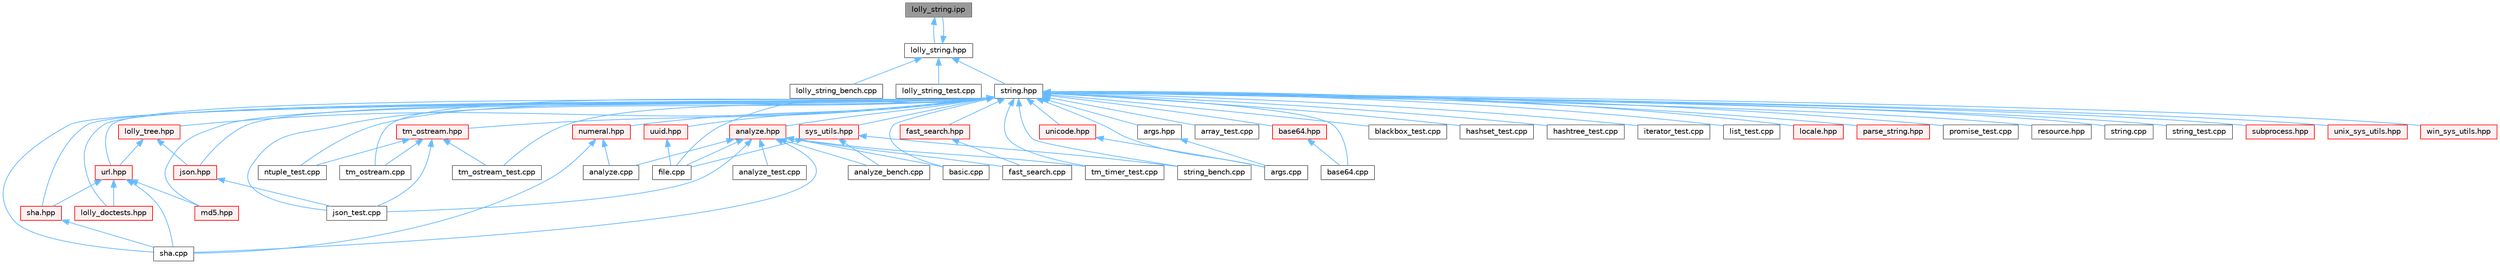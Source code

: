digraph "lolly_string.ipp"
{
 // LATEX_PDF_SIZE
  bgcolor="transparent";
  edge [fontname=Helvetica,fontsize=10,labelfontname=Helvetica,labelfontsize=10];
  node [fontname=Helvetica,fontsize=10,shape=box,height=0.2,width=0.4];
  Node1 [id="Node000001",label="lolly_string.ipp",height=0.2,width=0.4,color="gray40", fillcolor="grey60", style="filled", fontcolor="black",tooltip=" "];
  Node1 -> Node2 [id="edge1_Node000001_Node000002",dir="back",color="steelblue1",style="solid",tooltip=" "];
  Node2 [id="Node000002",label="lolly_string.hpp",height=0.2,width=0.4,color="grey40", fillcolor="white", style="filled",URL="$lolly__string_8hpp.html",tooltip=" "];
  Node2 -> Node1 [id="edge2_Node000002_Node000001",dir="back",color="steelblue1",style="solid",tooltip=" "];
  Node2 -> Node3 [id="edge3_Node000002_Node000003",dir="back",color="steelblue1",style="solid",tooltip=" "];
  Node3 [id="Node000003",label="lolly_string_bench.cpp",height=0.2,width=0.4,color="grey40", fillcolor="white", style="filled",URL="$lolly__string__bench_8cpp.html",tooltip=" "];
  Node2 -> Node4 [id="edge4_Node000002_Node000004",dir="back",color="steelblue1",style="solid",tooltip=" "];
  Node4 [id="Node000004",label="lolly_string_test.cpp",height=0.2,width=0.4,color="grey40", fillcolor="white", style="filled",URL="$lolly__string__test_8cpp.html",tooltip=" "];
  Node2 -> Node5 [id="edge5_Node000002_Node000005",dir="back",color="steelblue1",style="solid",tooltip=" "];
  Node5 [id="Node000005",label="string.hpp",height=0.2,width=0.4,color="grey40", fillcolor="white", style="filled",URL="$string_8hpp.html",tooltip=" "];
  Node5 -> Node6 [id="edge6_Node000005_Node000006",dir="back",color="steelblue1",style="solid",tooltip=" "];
  Node6 [id="Node000006",label="analyze.hpp",height=0.2,width=0.4,color="red", fillcolor="#FFF0F0", style="filled",URL="$analyze_8hpp.html",tooltip=" "];
  Node6 -> Node7 [id="edge7_Node000006_Node000007",dir="back",color="steelblue1",style="solid",tooltip=" "];
  Node7 [id="Node000007",label="analyze.cpp",height=0.2,width=0.4,color="grey40", fillcolor="white", style="filled",URL="$analyze_8cpp.html",tooltip=" "];
  Node6 -> Node8 [id="edge8_Node000006_Node000008",dir="back",color="steelblue1",style="solid",tooltip=" "];
  Node8 [id="Node000008",label="analyze_bench.cpp",height=0.2,width=0.4,color="grey40", fillcolor="white", style="filled",URL="$analyze__bench_8cpp.html",tooltip=" "];
  Node6 -> Node9 [id="edge9_Node000006_Node000009",dir="back",color="steelblue1",style="solid",tooltip=" "];
  Node9 [id="Node000009",label="analyze_test.cpp",height=0.2,width=0.4,color="grey40", fillcolor="white", style="filled",URL="$analyze__test_8cpp.html",tooltip=" "];
  Node6 -> Node10 [id="edge10_Node000006_Node000010",dir="back",color="steelblue1",style="solid",tooltip=" "];
  Node10 [id="Node000010",label="basic.cpp",height=0.2,width=0.4,color="grey40", fillcolor="white", style="filled",URL="$basic_8cpp.html",tooltip=" "];
  Node6 -> Node11 [id="edge11_Node000006_Node000011",dir="back",color="steelblue1",style="solid",tooltip=" "];
  Node11 [id="Node000011",label="fast_search.cpp",height=0.2,width=0.4,color="grey40", fillcolor="white", style="filled",URL="$fast__search_8cpp.html",tooltip=" "];
  Node6 -> Node12 [id="edge12_Node000006_Node000012",dir="back",color="steelblue1",style="solid",tooltip=" "];
  Node12 [id="Node000012",label="file.cpp",height=0.2,width=0.4,color="grey40", fillcolor="white", style="filled",URL="$file_8cpp.html",tooltip=" "];
  Node6 -> Node15 [id="edge13_Node000006_Node000015",dir="back",color="steelblue1",style="solid",tooltip=" "];
  Node15 [id="Node000015",label="json_test.cpp",height=0.2,width=0.4,color="grey40", fillcolor="white", style="filled",URL="$json__test_8cpp.html",tooltip=" "];
  Node6 -> Node20 [id="edge14_Node000006_Node000020",dir="back",color="steelblue1",style="solid",tooltip=" "];
  Node20 [id="Node000020",label="sha.cpp",height=0.2,width=0.4,color="grey40", fillcolor="white", style="filled",URL="$sha_8cpp.html",tooltip=" "];
  Node6 -> Node21 [id="edge15_Node000006_Node000021",dir="back",color="steelblue1",style="solid",tooltip=" "];
  Node21 [id="Node000021",label="tm_timer_test.cpp",height=0.2,width=0.4,color="grey40", fillcolor="white", style="filled",URL="$tm__timer__test_8cpp.html",tooltip=" "];
  Node5 -> Node25 [id="edge16_Node000005_Node000025",dir="back",color="steelblue1",style="solid",tooltip=" "];
  Node25 [id="Node000025",label="args.cpp",height=0.2,width=0.4,color="grey40", fillcolor="white", style="filled",URL="$args_8cpp.html",tooltip=" "];
  Node5 -> Node26 [id="edge17_Node000005_Node000026",dir="back",color="steelblue1",style="solid",tooltip=" "];
  Node26 [id="Node000026",label="args.hpp",height=0.2,width=0.4,color="grey40", fillcolor="white", style="filled",URL="$args_8hpp.html",tooltip=" "];
  Node26 -> Node25 [id="edge18_Node000026_Node000025",dir="back",color="steelblue1",style="solid",tooltip=" "];
  Node5 -> Node27 [id="edge19_Node000005_Node000027",dir="back",color="steelblue1",style="solid",tooltip=" "];
  Node27 [id="Node000027",label="array_test.cpp",height=0.2,width=0.4,color="grey40", fillcolor="white", style="filled",URL="$array__test_8cpp.html",tooltip=" "];
  Node5 -> Node28 [id="edge20_Node000005_Node000028",dir="back",color="steelblue1",style="solid",tooltip=" "];
  Node28 [id="Node000028",label="base64.cpp",height=0.2,width=0.4,color="grey40", fillcolor="white", style="filled",URL="$base64_8cpp.html",tooltip=" "];
  Node5 -> Node29 [id="edge21_Node000005_Node000029",dir="back",color="steelblue1",style="solid",tooltip=" "];
  Node29 [id="Node000029",label="base64.hpp",height=0.2,width=0.4,color="red", fillcolor="#FFF0F0", style="filled",URL="$base64_8hpp.html",tooltip=" "];
  Node29 -> Node28 [id="edge22_Node000029_Node000028",dir="back",color="steelblue1",style="solid",tooltip=" "];
  Node5 -> Node10 [id="edge23_Node000005_Node000010",dir="back",color="steelblue1",style="solid",tooltip=" "];
  Node5 -> Node31 [id="edge24_Node000005_Node000031",dir="back",color="steelblue1",style="solid",tooltip=" "];
  Node31 [id="Node000031",label="blackbox_test.cpp",height=0.2,width=0.4,color="grey40", fillcolor="white", style="filled",URL="$blackbox__test_8cpp.html",tooltip=" "];
  Node5 -> Node32 [id="edge25_Node000005_Node000032",dir="back",color="steelblue1",style="solid",tooltip=" "];
  Node32 [id="Node000032",label="fast_search.hpp",height=0.2,width=0.4,color="red", fillcolor="#FFF0F0", style="filled",URL="$fast__search_8hpp.html",tooltip=" "];
  Node32 -> Node11 [id="edge26_Node000032_Node000011",dir="back",color="steelblue1",style="solid",tooltip=" "];
  Node5 -> Node12 [id="edge27_Node000005_Node000012",dir="back",color="steelblue1",style="solid",tooltip=" "];
  Node5 -> Node34 [id="edge28_Node000005_Node000034",dir="back",color="steelblue1",style="solid",tooltip=" "];
  Node34 [id="Node000034",label="hashset_test.cpp",height=0.2,width=0.4,color="grey40", fillcolor="white", style="filled",URL="$hashset__test_8cpp.html",tooltip=" "];
  Node5 -> Node35 [id="edge29_Node000005_Node000035",dir="back",color="steelblue1",style="solid",tooltip=" "];
  Node35 [id="Node000035",label="hashtree_test.cpp",height=0.2,width=0.4,color="grey40", fillcolor="white", style="filled",URL="$hashtree__test_8cpp.html",tooltip=" "];
  Node5 -> Node36 [id="edge30_Node000005_Node000036",dir="back",color="steelblue1",style="solid",tooltip=" "];
  Node36 [id="Node000036",label="iterator_test.cpp",height=0.2,width=0.4,color="grey40", fillcolor="white", style="filled",URL="$iterator__test_8cpp.html",tooltip=" "];
  Node5 -> Node37 [id="edge31_Node000005_Node000037",dir="back",color="steelblue1",style="solid",tooltip=" "];
  Node37 [id="Node000037",label="json.hpp",height=0.2,width=0.4,color="red", fillcolor="#FFF0F0", style="filled",URL="$json_8hpp.html",tooltip=" "];
  Node37 -> Node15 [id="edge32_Node000037_Node000015",dir="back",color="steelblue1",style="solid",tooltip=" "];
  Node5 -> Node15 [id="edge33_Node000005_Node000015",dir="back",color="steelblue1",style="solid",tooltip=" "];
  Node5 -> Node38 [id="edge34_Node000005_Node000038",dir="back",color="steelblue1",style="solid",tooltip=" "];
  Node38 [id="Node000038",label="list_test.cpp",height=0.2,width=0.4,color="grey40", fillcolor="white", style="filled",URL="$list__test_8cpp.html",tooltip=" "];
  Node5 -> Node39 [id="edge35_Node000005_Node000039",dir="back",color="steelblue1",style="solid",tooltip=" "];
  Node39 [id="Node000039",label="locale.hpp",height=0.2,width=0.4,color="red", fillcolor="#FFF0F0", style="filled",URL="$locale_8hpp.html",tooltip=" "];
  Node5 -> Node40 [id="edge36_Node000005_Node000040",dir="back",color="steelblue1",style="solid",tooltip=" "];
  Node40 [id="Node000040",label="lolly_doctests.hpp",height=0.2,width=0.4,color="red", fillcolor="#FFF0F0", style="filled",URL="$lolly__doctests_8hpp.html",tooltip=" "];
  Node5 -> Node62 [id="edge37_Node000005_Node000062",dir="back",color="steelblue1",style="solid",tooltip=" "];
  Node62 [id="Node000062",label="lolly_tree.hpp",height=0.2,width=0.4,color="red", fillcolor="#FFF0F0", style="filled",URL="$lolly__tree_8hpp.html",tooltip=" "];
  Node62 -> Node37 [id="edge38_Node000062_Node000037",dir="back",color="steelblue1",style="solid",tooltip=" "];
  Node62 -> Node65 [id="edge39_Node000062_Node000065",dir="back",color="steelblue1",style="solid",tooltip=" "];
  Node65 [id="Node000065",label="url.hpp",height=0.2,width=0.4,color="red", fillcolor="#FFF0F0", style="filled",URL="$url_8hpp.html",tooltip=" "];
  Node65 -> Node40 [id="edge40_Node000065_Node000040",dir="back",color="steelblue1",style="solid",tooltip=" "];
  Node65 -> Node72 [id="edge41_Node000065_Node000072",dir="back",color="steelblue1",style="solid",tooltip=" "];
  Node72 [id="Node000072",label="md5.hpp",height=0.2,width=0.4,color="red", fillcolor="#FFF0F0", style="filled",URL="$md5_8hpp.html",tooltip=" "];
  Node65 -> Node20 [id="edge42_Node000065_Node000020",dir="back",color="steelblue1",style="solid",tooltip=" "];
  Node65 -> Node73 [id="edge43_Node000065_Node000073",dir="back",color="steelblue1",style="solid",tooltip=" "];
  Node73 [id="Node000073",label="sha.hpp",height=0.2,width=0.4,color="red", fillcolor="#FFF0F0", style="filled",URL="$sha_8hpp.html",tooltip=" "];
  Node73 -> Node20 [id="edge44_Node000073_Node000020",dir="back",color="steelblue1",style="solid",tooltip=" "];
  Node5 -> Node72 [id="edge45_Node000005_Node000072",dir="back",color="steelblue1",style="solid",tooltip=" "];
  Node5 -> Node49 [id="edge46_Node000005_Node000049",dir="back",color="steelblue1",style="solid",tooltip=" "];
  Node49 [id="Node000049",label="ntuple_test.cpp",height=0.2,width=0.4,color="grey40", fillcolor="white", style="filled",URL="$ntuple__test_8cpp.html",tooltip=" "];
  Node5 -> Node77 [id="edge47_Node000005_Node000077",dir="back",color="steelblue1",style="solid",tooltip=" "];
  Node77 [id="Node000077",label="numeral.hpp",height=0.2,width=0.4,color="red", fillcolor="#FFF0F0", style="filled",URL="$numeral_8hpp.html",tooltip=" "];
  Node77 -> Node7 [id="edge48_Node000077_Node000007",dir="back",color="steelblue1",style="solid",tooltip=" "];
  Node77 -> Node20 [id="edge49_Node000077_Node000020",dir="back",color="steelblue1",style="solid",tooltip=" "];
  Node5 -> Node78 [id="edge50_Node000005_Node000078",dir="back",color="steelblue1",style="solid",tooltip=" "];
  Node78 [id="Node000078",label="parse_string.hpp",height=0.2,width=0.4,color="red", fillcolor="#FFF0F0", style="filled",URL="$parse__string_8hpp.html",tooltip=" "];
  Node5 -> Node52 [id="edge51_Node000005_Node000052",dir="back",color="steelblue1",style="solid",tooltip=" "];
  Node52 [id="Node000052",label="promise_test.cpp",height=0.2,width=0.4,color="grey40", fillcolor="white", style="filled",URL="$promise__test_8cpp.html",tooltip=" "];
  Node5 -> Node79 [id="edge52_Node000005_Node000079",dir="back",color="steelblue1",style="solid",tooltip=" "];
  Node79 [id="Node000079",label="resource.hpp",height=0.2,width=0.4,color="grey40", fillcolor="white", style="filled",URL="$resource_8hpp.html",tooltip=" "];
  Node5 -> Node20 [id="edge53_Node000005_Node000020",dir="back",color="steelblue1",style="solid",tooltip=" "];
  Node5 -> Node73 [id="edge54_Node000005_Node000073",dir="back",color="steelblue1",style="solid",tooltip=" "];
  Node5 -> Node80 [id="edge55_Node000005_Node000080",dir="back",color="steelblue1",style="solid",tooltip=" "];
  Node80 [id="Node000080",label="string.cpp",height=0.2,width=0.4,color="grey40", fillcolor="white", style="filled",URL="$string_8cpp.html",tooltip=" "];
  Node5 -> Node81 [id="edge56_Node000005_Node000081",dir="back",color="steelblue1",style="solid",tooltip=" "];
  Node81 [id="Node000081",label="string_bench.cpp",height=0.2,width=0.4,color="grey40", fillcolor="white", style="filled",URL="$string__bench_8cpp.html",tooltip=" "];
  Node5 -> Node55 [id="edge57_Node000005_Node000055",dir="back",color="steelblue1",style="solid",tooltip=" "];
  Node55 [id="Node000055",label="string_test.cpp",height=0.2,width=0.4,color="grey40", fillcolor="white", style="filled",URL="$string__test_8cpp.html",tooltip=" "];
  Node5 -> Node82 [id="edge58_Node000005_Node000082",dir="back",color="steelblue1",style="solid",tooltip=" "];
  Node82 [id="Node000082",label="subprocess.hpp",height=0.2,width=0.4,color="red", fillcolor="#FFF0F0", style="filled",URL="$subprocess_8hpp.html",tooltip=" "];
  Node5 -> Node84 [id="edge59_Node000005_Node000084",dir="back",color="steelblue1",style="solid",tooltip=" "];
  Node84 [id="Node000084",label="sys_utils.hpp",height=0.2,width=0.4,color="red", fillcolor="#FFF0F0", style="filled",URL="$sys__utils_8hpp.html",tooltip=" "];
  Node84 -> Node8 [id="edge60_Node000084_Node000008",dir="back",color="steelblue1",style="solid",tooltip=" "];
  Node84 -> Node12 [id="edge61_Node000084_Node000012",dir="back",color="steelblue1",style="solid",tooltip=" "];
  Node84 -> Node81 [id="edge62_Node000084_Node000081",dir="back",color="steelblue1",style="solid",tooltip=" "];
  Node5 -> Node87 [id="edge63_Node000005_Node000087",dir="back",color="steelblue1",style="solid",tooltip=" "];
  Node87 [id="Node000087",label="tm_ostream.cpp",height=0.2,width=0.4,color="grey40", fillcolor="white", style="filled",URL="$tm__ostream_8cpp.html",tooltip=" "];
  Node5 -> Node88 [id="edge64_Node000005_Node000088",dir="back",color="steelblue1",style="solid",tooltip=" "];
  Node88 [id="Node000088",label="tm_ostream.hpp",height=0.2,width=0.4,color="red", fillcolor="#FFF0F0", style="filled",URL="$tm__ostream_8hpp.html",tooltip=" "];
  Node88 -> Node15 [id="edge65_Node000088_Node000015",dir="back",color="steelblue1",style="solid",tooltip=" "];
  Node88 -> Node49 [id="edge66_Node000088_Node000049",dir="back",color="steelblue1",style="solid",tooltip=" "];
  Node88 -> Node87 [id="edge67_Node000088_Node000087",dir="back",color="steelblue1",style="solid",tooltip=" "];
  Node88 -> Node58 [id="edge68_Node000088_Node000058",dir="back",color="steelblue1",style="solid",tooltip=" "];
  Node58 [id="Node000058",label="tm_ostream_test.cpp",height=0.2,width=0.4,color="grey40", fillcolor="white", style="filled",URL="$tm__ostream__test_8cpp.html",tooltip=" "];
  Node5 -> Node58 [id="edge69_Node000005_Node000058",dir="back",color="steelblue1",style="solid",tooltip=" "];
  Node5 -> Node21 [id="edge70_Node000005_Node000021",dir="back",color="steelblue1",style="solid",tooltip=" "];
  Node5 -> Node124 [id="edge71_Node000005_Node000124",dir="back",color="steelblue1",style="solid",tooltip=" "];
  Node124 [id="Node000124",label="unicode.hpp",height=0.2,width=0.4,color="red", fillcolor="#FFF0F0", style="filled",URL="$unicode_8hpp.html",tooltip=" "];
  Node124 -> Node25 [id="edge72_Node000124_Node000025",dir="back",color="steelblue1",style="solid",tooltip=" "];
  Node5 -> Node97 [id="edge73_Node000005_Node000097",dir="back",color="steelblue1",style="solid",tooltip=" "];
  Node97 [id="Node000097",label="unix_sys_utils.hpp",height=0.2,width=0.4,color="red", fillcolor="#FFF0F0", style="filled",URL="$unix__sys__utils_8hpp.html",tooltip=" "];
  Node5 -> Node65 [id="edge74_Node000005_Node000065",dir="back",color="steelblue1",style="solid",tooltip=" "];
  Node5 -> Node126 [id="edge75_Node000005_Node000126",dir="back",color="steelblue1",style="solid",tooltip=" "];
  Node126 [id="Node000126",label="uuid.hpp",height=0.2,width=0.4,color="red", fillcolor="#FFF0F0", style="filled",URL="$uuid_8hpp.html",tooltip=" "];
  Node126 -> Node12 [id="edge76_Node000126_Node000012",dir="back",color="steelblue1",style="solid",tooltip=" "];
  Node5 -> Node98 [id="edge77_Node000005_Node000098",dir="back",color="steelblue1",style="solid",tooltip=" "];
  Node98 [id="Node000098",label="win_sys_utils.hpp",height=0.2,width=0.4,color="red", fillcolor="#FFF0F0", style="filled",URL="$win__sys__utils_8hpp.html",tooltip=" "];
}
